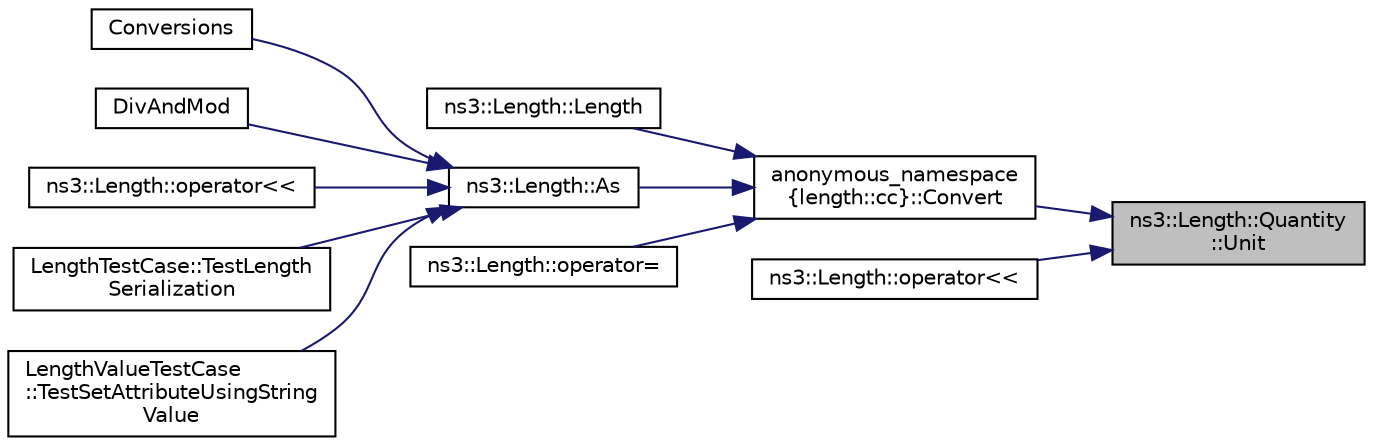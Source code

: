 digraph "ns3::Length::Quantity::Unit"
{
 // LATEX_PDF_SIZE
  edge [fontname="Helvetica",fontsize="10",labelfontname="Helvetica",labelfontsize="10"];
  node [fontname="Helvetica",fontsize="10",shape=record];
  rankdir="RL";
  Node1 [label="ns3::Length::Quantity\l::Unit",height=0.2,width=0.4,color="black", fillcolor="grey75", style="filled", fontcolor="black",tooltip="The unit of the quantity."];
  Node1 -> Node2 [dir="back",color="midnightblue",fontsize="10",style="solid",fontname="Helvetica"];
  Node2 [label="anonymous_namespace\l\{length::cc\}::Convert",height=0.2,width=0.4,color="black", fillcolor="white", style="filled",URL="$namespaceanonymous__namespace_02length_8cc_03.html#a0c14f10e123226b0b3bbc9536a7551d4",tooltip="Convert a Length::Quantity to the equivalent value in another unit."];
  Node2 -> Node3 [dir="back",color="midnightblue",fontsize="10",style="solid",fontname="Helvetica"];
  Node3 [label="ns3::Length::Length",height=0.2,width=0.4,color="black", fillcolor="white", style="filled",URL="$classns3_1_1_length.html#a3e048bf9bfc3ab64e98605ac40b090c7",tooltip="Construct a Length object from a value and a unit string."];
  Node2 -> Node4 [dir="back",color="midnightblue",fontsize="10",style="solid",fontname="Helvetica"];
  Node4 [label="ns3::Length::As",height=0.2,width=0.4,color="black", fillcolor="white", style="filled",URL="$classns3_1_1_length.html#a70245603398cf618ec7a7f4bfca815fc",tooltip="Create a Quantity in a specific unit from a Length."];
  Node4 -> Node5 [dir="back",color="midnightblue",fontsize="10",style="solid",fontname="Helvetica"];
  Node5 [label="Conversions",height=0.2,width=0.4,color="black", fillcolor="white", style="filled",URL="$length-example_8cc.html#a5d83104dfb22a80fcb70c5a90f4c1b32",tooltip=" "];
  Node4 -> Node6 [dir="back",color="midnightblue",fontsize="10",style="solid",fontname="Helvetica"];
  Node6 [label="DivAndMod",height=0.2,width=0.4,color="black", fillcolor="white", style="filled",URL="$length-example_8cc.html#abc2c07562dd2d7e4b66d41c8c2fe1290",tooltip=" "];
  Node4 -> Node7 [dir="back",color="midnightblue",fontsize="10",style="solid",fontname="Helvetica"];
  Node7 [label="ns3::Length::operator\<\<",height=0.2,width=0.4,color="black", fillcolor="white", style="filled",URL="$classns3_1_1_length.html#ae59ca49e92a02723194cbc4361ed20fb",tooltip="Write a length value to an output stream."];
  Node4 -> Node8 [dir="back",color="midnightblue",fontsize="10",style="solid",fontname="Helvetica"];
  Node8 [label="LengthTestCase::TestLength\lSerialization",height=0.2,width=0.4,color="black", fillcolor="white", style="filled",URL="$class_length_test_case.html#a8af979b86902a1f8285a95391f7b7385",tooltip="Generic function for testing serialization of a Length object in various units."];
  Node4 -> Node9 [dir="back",color="midnightblue",fontsize="10",style="solid",fontname="Helvetica"];
  Node9 [label="LengthValueTestCase\l::TestSetAttributeUsingString\lValue",height=0.2,width=0.4,color="black", fillcolor="white", style="filled",URL="$class_length_value_test_case.html#ad0e692d68851c091d040e5d0cfbac65d",tooltip="Test that a StringValue is converted to LengthValue."];
  Node2 -> Node10 [dir="back",color="midnightblue",fontsize="10",style="solid",fontname="Helvetica"];
  Node10 [label="ns3::Length::operator=",height=0.2,width=0.4,color="black", fillcolor="white", style="filled",URL="$classns3_1_1_length.html#af670fc093814343a11cbbeb38018e568",tooltip="Assignment operator."];
  Node1 -> Node11 [dir="back",color="midnightblue",fontsize="10",style="solid",fontname="Helvetica"];
  Node11 [label="ns3::Length::operator\<\<",height=0.2,width=0.4,color="black", fillcolor="white", style="filled",URL="$classns3_1_1_length.html#a4fd632e13a6743e53c7cf8e4dca5dd7d",tooltip="Write a Quantity to an output stream."];
}

